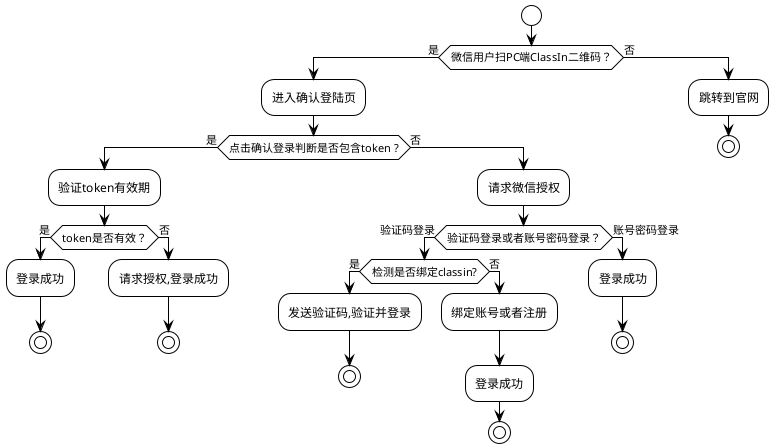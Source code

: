 @startuml
!theme plain
start 
if(微信用户扫PC端ClassIn二维码？) then (是)
    :进入确认登陆页;
    if (点击确认登录判断是否包含token ?) then (是)
        :验证token有效期;
        if (token是否有效？) then (是)
            :登录成功;
            stop
        else (否) 
            :请求授权,登录成功;
            stop
        endif    
        
    else (否)
        :请求微信授权;
        if (验证码登录或者账号密码登录？) then (验证码登录)
            if (检测是否绑定classin?) then (是)
                :发送验证码,验证并登录;
                stop
            else (否)
                :绑定账号或者注册; 
                :登录成功; 
                stop
            endif
        else (账号密码登录)
            :登录成功;
            stop
        endif    
    endif
  
else (否)
    :跳转到官网;  
    stop
endif     

@enduml